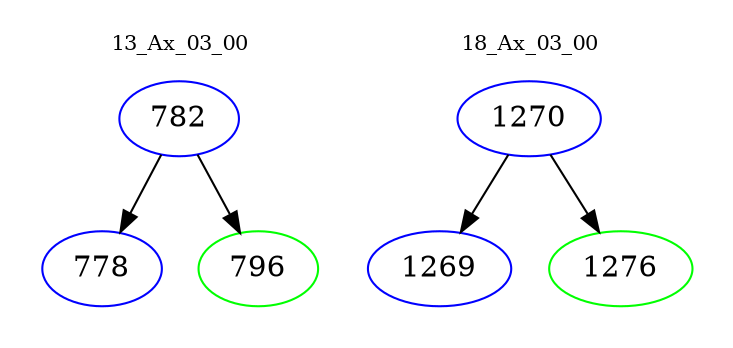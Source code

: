 digraph{
subgraph cluster_0 {
color = white
label = "13_Ax_03_00";
fontsize=10;
T0_782 [label="782", color="blue"]
T0_782 -> T0_778 [color="black"]
T0_778 [label="778", color="blue"]
T0_782 -> T0_796 [color="black"]
T0_796 [label="796", color="green"]
}
subgraph cluster_1 {
color = white
label = "18_Ax_03_00";
fontsize=10;
T1_1270 [label="1270", color="blue"]
T1_1270 -> T1_1269 [color="black"]
T1_1269 [label="1269", color="blue"]
T1_1270 -> T1_1276 [color="black"]
T1_1276 [label="1276", color="green"]
}
}
